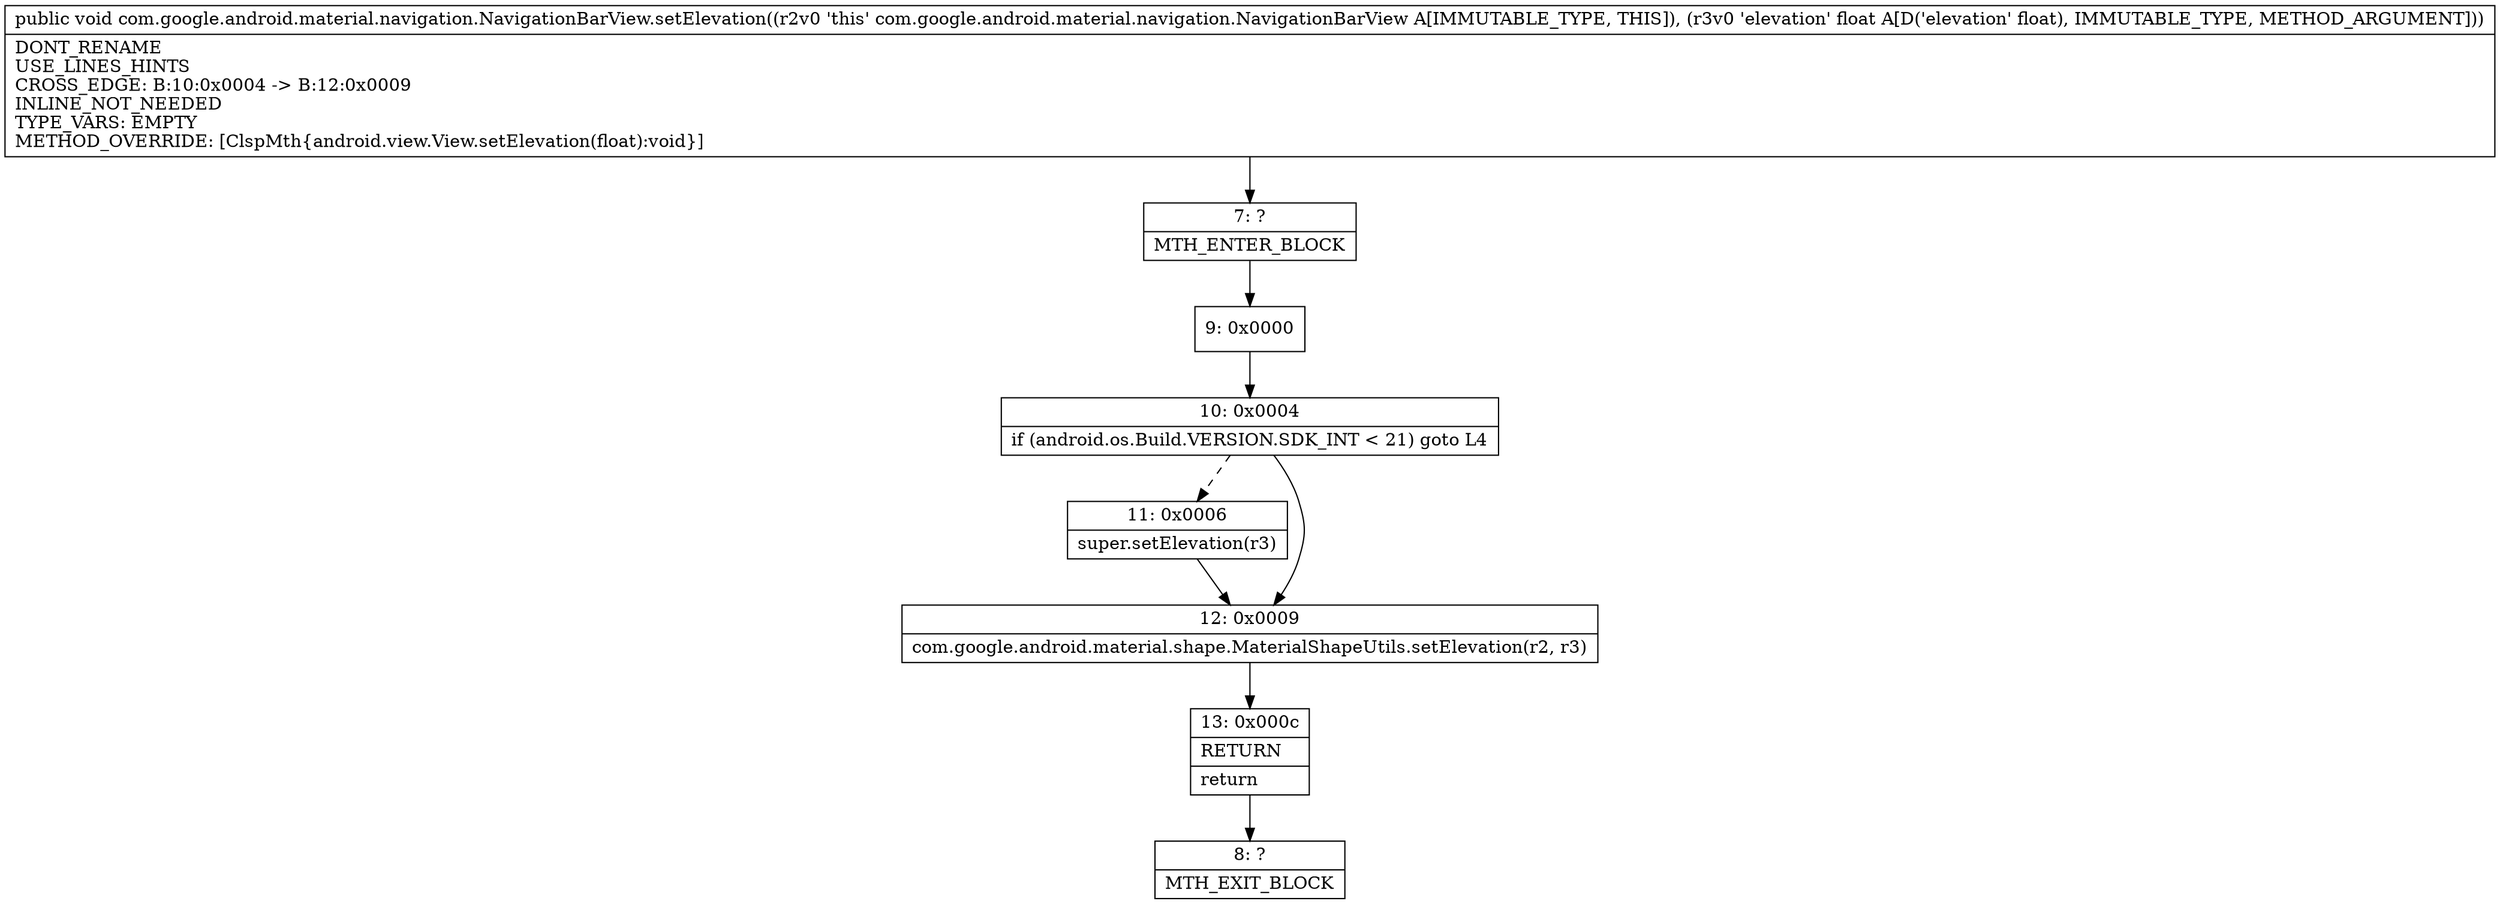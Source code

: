 digraph "CFG forcom.google.android.material.navigation.NavigationBarView.setElevation(F)V" {
Node_7 [shape=record,label="{7\:\ ?|MTH_ENTER_BLOCK\l}"];
Node_9 [shape=record,label="{9\:\ 0x0000}"];
Node_10 [shape=record,label="{10\:\ 0x0004|if (android.os.Build.VERSION.SDK_INT \< 21) goto L4\l}"];
Node_11 [shape=record,label="{11\:\ 0x0006|super.setElevation(r3)\l}"];
Node_12 [shape=record,label="{12\:\ 0x0009|com.google.android.material.shape.MaterialShapeUtils.setElevation(r2, r3)\l}"];
Node_13 [shape=record,label="{13\:\ 0x000c|RETURN\l|return\l}"];
Node_8 [shape=record,label="{8\:\ ?|MTH_EXIT_BLOCK\l}"];
MethodNode[shape=record,label="{public void com.google.android.material.navigation.NavigationBarView.setElevation((r2v0 'this' com.google.android.material.navigation.NavigationBarView A[IMMUTABLE_TYPE, THIS]), (r3v0 'elevation' float A[D('elevation' float), IMMUTABLE_TYPE, METHOD_ARGUMENT]))  | DONT_RENAME\lUSE_LINES_HINTS\lCROSS_EDGE: B:10:0x0004 \-\> B:12:0x0009\lINLINE_NOT_NEEDED\lTYPE_VARS: EMPTY\lMETHOD_OVERRIDE: [ClspMth\{android.view.View.setElevation(float):void\}]\l}"];
MethodNode -> Node_7;Node_7 -> Node_9;
Node_9 -> Node_10;
Node_10 -> Node_11[style=dashed];
Node_10 -> Node_12;
Node_11 -> Node_12;
Node_12 -> Node_13;
Node_13 -> Node_8;
}


